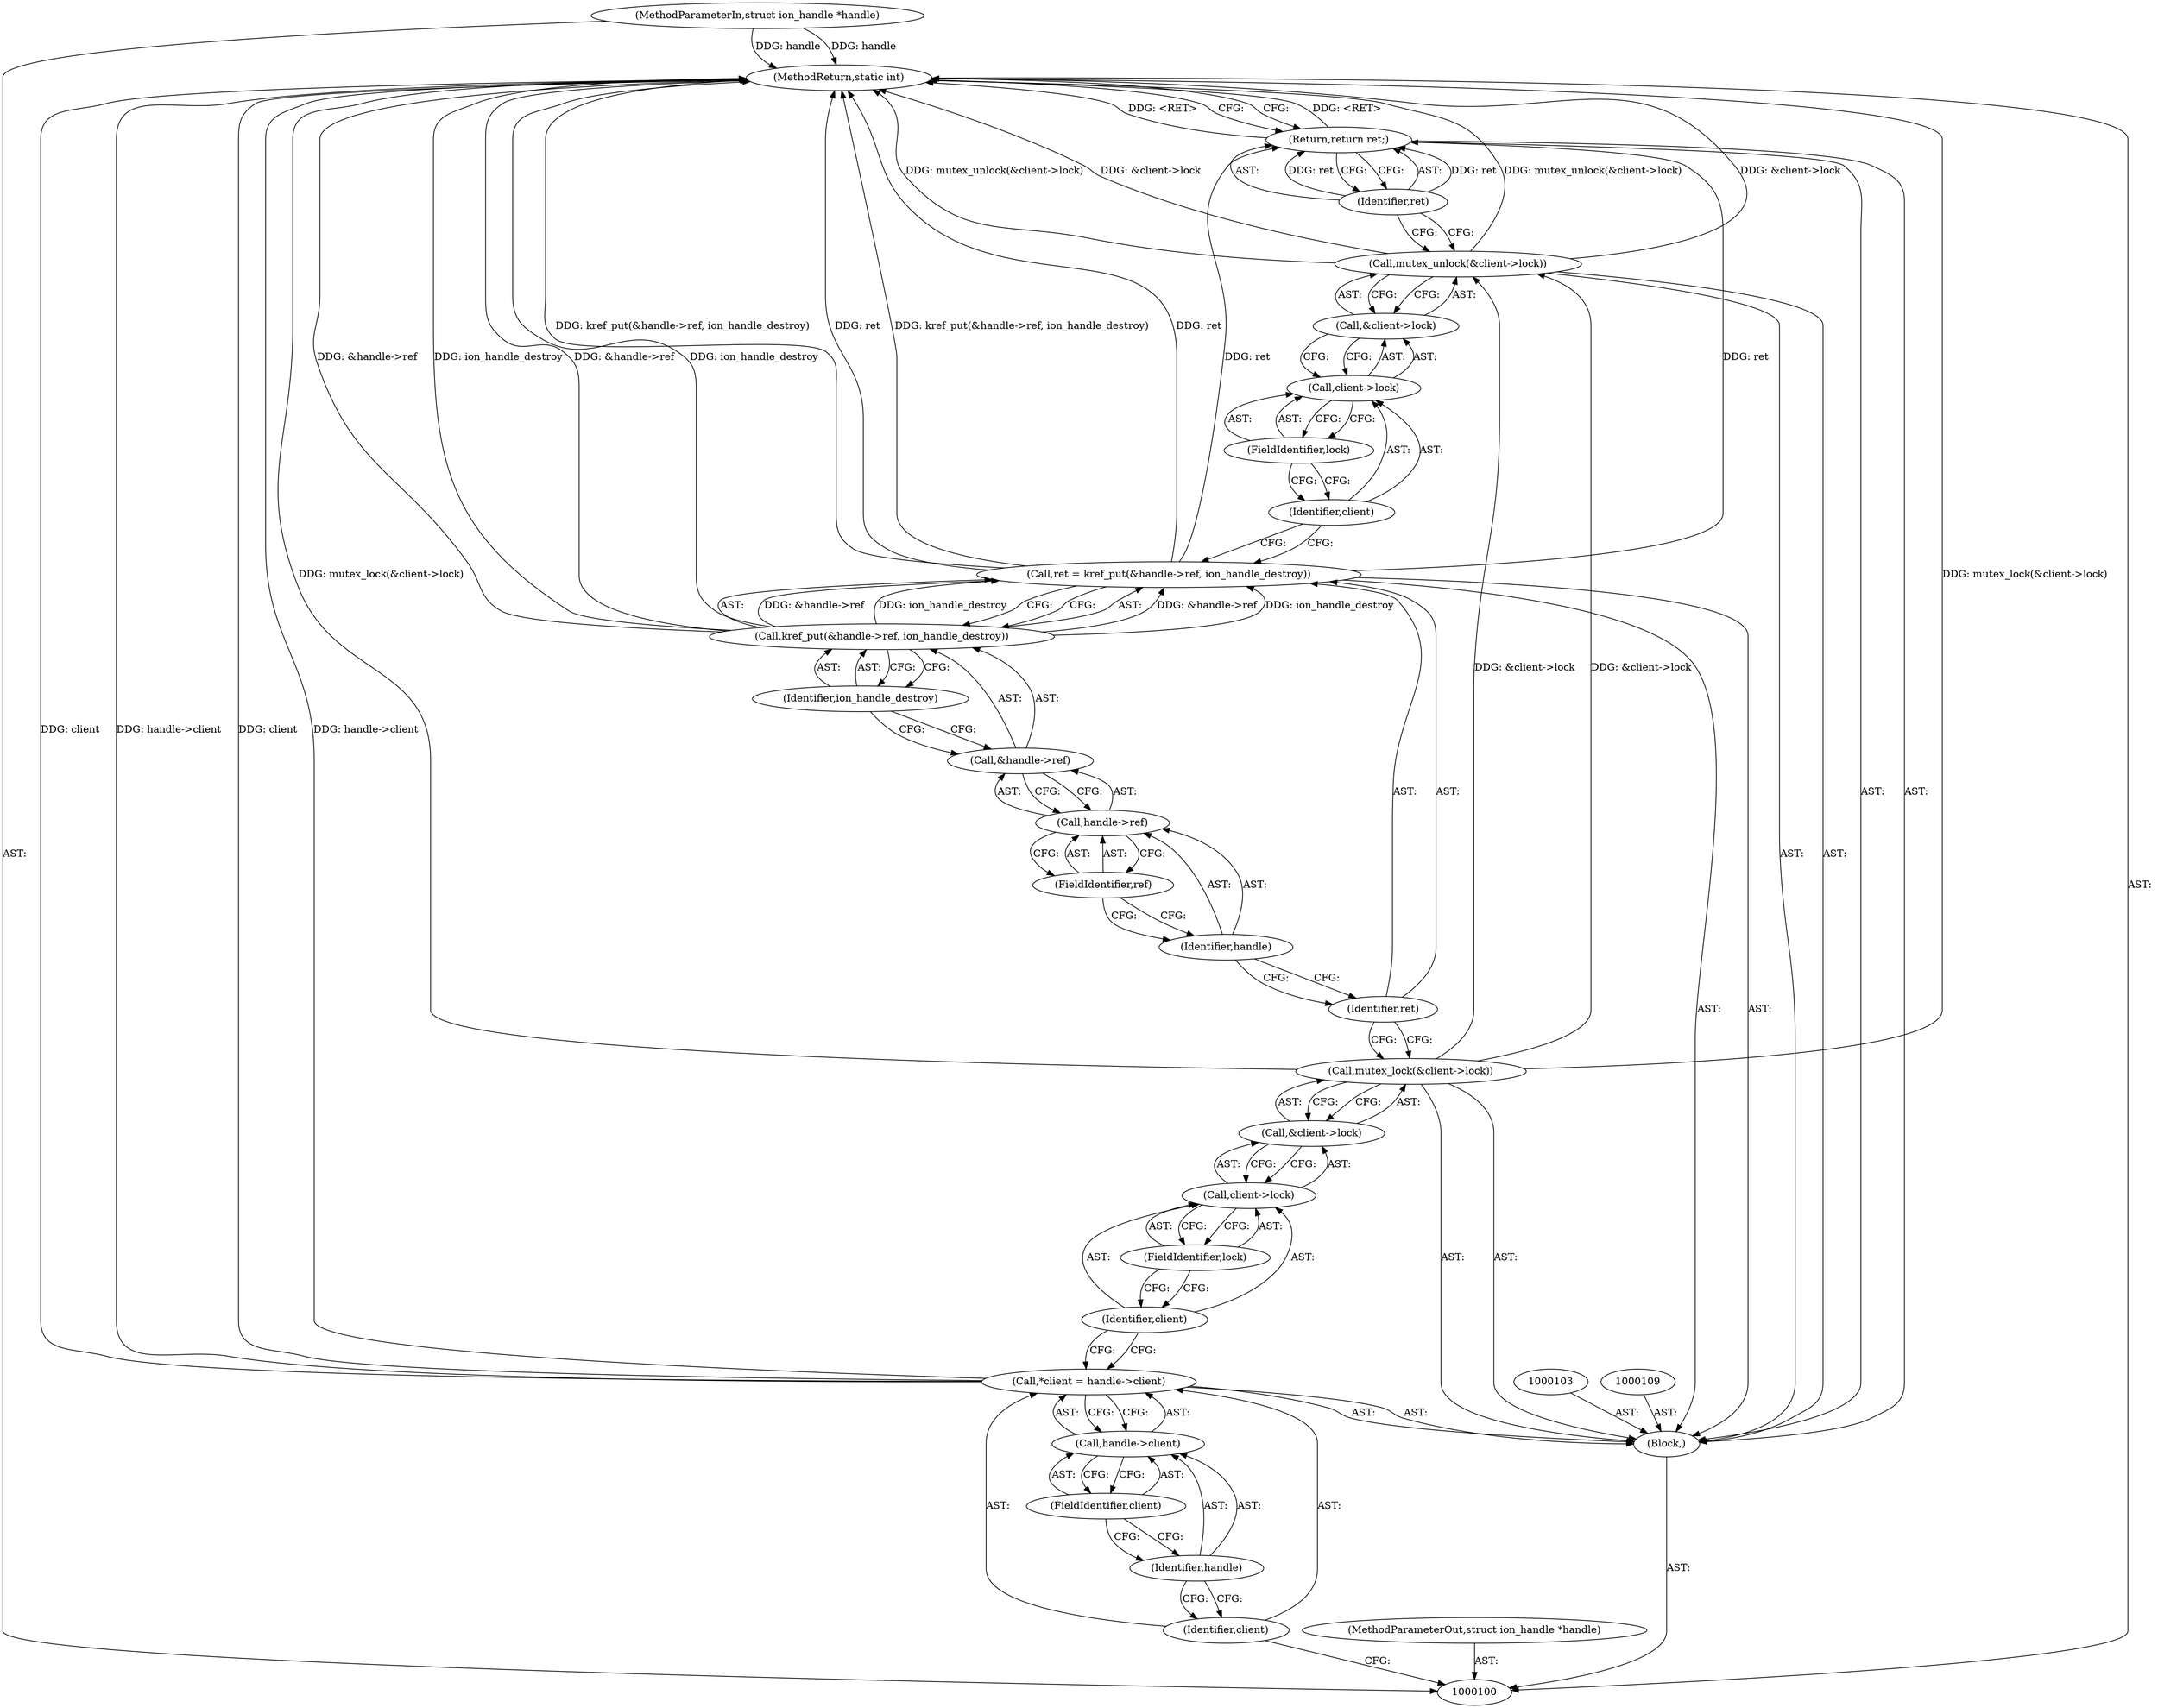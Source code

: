 digraph "1_linux_9590232bb4f4cc824f3425a6e1349afbe6d6d2b7_1" {
"1000130" [label="(MethodReturn,static int)"];
"1000101" [label="(MethodParameterIn,struct ion_handle *handle)"];
"1000165" [label="(MethodParameterOut,struct ion_handle *handle)"];
"1000128" [label="(Return,return ret;)"];
"1000129" [label="(Identifier,ret)"];
"1000102" [label="(Block,)"];
"1000104" [label="(Call,*client = handle->client)"];
"1000105" [label="(Identifier,client)"];
"1000106" [label="(Call,handle->client)"];
"1000107" [label="(Identifier,handle)"];
"1000108" [label="(FieldIdentifier,client)"];
"1000111" [label="(Call,&client->lock)"];
"1000112" [label="(Call,client->lock)"];
"1000113" [label="(Identifier,client)"];
"1000110" [label="(Call,mutex_lock(&client->lock))"];
"1000114" [label="(FieldIdentifier,lock)"];
"1000115" [label="(Call,ret = kref_put(&handle->ref, ion_handle_destroy))"];
"1000116" [label="(Identifier,ret)"];
"1000118" [label="(Call,&handle->ref)"];
"1000119" [label="(Call,handle->ref)"];
"1000120" [label="(Identifier,handle)"];
"1000121" [label="(FieldIdentifier,ref)"];
"1000122" [label="(Identifier,ion_handle_destroy)"];
"1000117" [label="(Call,kref_put(&handle->ref, ion_handle_destroy))"];
"1000124" [label="(Call,&client->lock)"];
"1000125" [label="(Call,client->lock)"];
"1000126" [label="(Identifier,client)"];
"1000123" [label="(Call,mutex_unlock(&client->lock))"];
"1000127" [label="(FieldIdentifier,lock)"];
"1000130" -> "1000100"  [label="AST: "];
"1000130" -> "1000128"  [label="CFG: "];
"1000115" -> "1000130"  [label="DDG: kref_put(&handle->ref, ion_handle_destroy)"];
"1000115" -> "1000130"  [label="DDG: ret"];
"1000104" -> "1000130"  [label="DDG: client"];
"1000104" -> "1000130"  [label="DDG: handle->client"];
"1000123" -> "1000130"  [label="DDG: mutex_unlock(&client->lock)"];
"1000123" -> "1000130"  [label="DDG: &client->lock"];
"1000117" -> "1000130"  [label="DDG: &handle->ref"];
"1000117" -> "1000130"  [label="DDG: ion_handle_destroy"];
"1000101" -> "1000130"  [label="DDG: handle"];
"1000110" -> "1000130"  [label="DDG: mutex_lock(&client->lock)"];
"1000128" -> "1000130"  [label="DDG: <RET>"];
"1000101" -> "1000100"  [label="AST: "];
"1000101" -> "1000130"  [label="DDG: handle"];
"1000165" -> "1000100"  [label="AST: "];
"1000128" -> "1000102"  [label="AST: "];
"1000128" -> "1000129"  [label="CFG: "];
"1000129" -> "1000128"  [label="AST: "];
"1000130" -> "1000128"  [label="CFG: "];
"1000128" -> "1000130"  [label="DDG: <RET>"];
"1000129" -> "1000128"  [label="DDG: ret"];
"1000115" -> "1000128"  [label="DDG: ret"];
"1000129" -> "1000128"  [label="AST: "];
"1000129" -> "1000123"  [label="CFG: "];
"1000128" -> "1000129"  [label="CFG: "];
"1000129" -> "1000128"  [label="DDG: ret"];
"1000102" -> "1000100"  [label="AST: "];
"1000103" -> "1000102"  [label="AST: "];
"1000104" -> "1000102"  [label="AST: "];
"1000109" -> "1000102"  [label="AST: "];
"1000110" -> "1000102"  [label="AST: "];
"1000115" -> "1000102"  [label="AST: "];
"1000123" -> "1000102"  [label="AST: "];
"1000128" -> "1000102"  [label="AST: "];
"1000104" -> "1000102"  [label="AST: "];
"1000104" -> "1000106"  [label="CFG: "];
"1000105" -> "1000104"  [label="AST: "];
"1000106" -> "1000104"  [label="AST: "];
"1000113" -> "1000104"  [label="CFG: "];
"1000104" -> "1000130"  [label="DDG: client"];
"1000104" -> "1000130"  [label="DDG: handle->client"];
"1000105" -> "1000104"  [label="AST: "];
"1000105" -> "1000100"  [label="CFG: "];
"1000107" -> "1000105"  [label="CFG: "];
"1000106" -> "1000104"  [label="AST: "];
"1000106" -> "1000108"  [label="CFG: "];
"1000107" -> "1000106"  [label="AST: "];
"1000108" -> "1000106"  [label="AST: "];
"1000104" -> "1000106"  [label="CFG: "];
"1000107" -> "1000106"  [label="AST: "];
"1000107" -> "1000105"  [label="CFG: "];
"1000108" -> "1000107"  [label="CFG: "];
"1000108" -> "1000106"  [label="AST: "];
"1000108" -> "1000107"  [label="CFG: "];
"1000106" -> "1000108"  [label="CFG: "];
"1000111" -> "1000110"  [label="AST: "];
"1000111" -> "1000112"  [label="CFG: "];
"1000112" -> "1000111"  [label="AST: "];
"1000110" -> "1000111"  [label="CFG: "];
"1000112" -> "1000111"  [label="AST: "];
"1000112" -> "1000114"  [label="CFG: "];
"1000113" -> "1000112"  [label="AST: "];
"1000114" -> "1000112"  [label="AST: "];
"1000111" -> "1000112"  [label="CFG: "];
"1000113" -> "1000112"  [label="AST: "];
"1000113" -> "1000104"  [label="CFG: "];
"1000114" -> "1000113"  [label="CFG: "];
"1000110" -> "1000102"  [label="AST: "];
"1000110" -> "1000111"  [label="CFG: "];
"1000111" -> "1000110"  [label="AST: "];
"1000116" -> "1000110"  [label="CFG: "];
"1000110" -> "1000130"  [label="DDG: mutex_lock(&client->lock)"];
"1000110" -> "1000123"  [label="DDG: &client->lock"];
"1000114" -> "1000112"  [label="AST: "];
"1000114" -> "1000113"  [label="CFG: "];
"1000112" -> "1000114"  [label="CFG: "];
"1000115" -> "1000102"  [label="AST: "];
"1000115" -> "1000117"  [label="CFG: "];
"1000116" -> "1000115"  [label="AST: "];
"1000117" -> "1000115"  [label="AST: "];
"1000126" -> "1000115"  [label="CFG: "];
"1000115" -> "1000130"  [label="DDG: kref_put(&handle->ref, ion_handle_destroy)"];
"1000115" -> "1000130"  [label="DDG: ret"];
"1000117" -> "1000115"  [label="DDG: &handle->ref"];
"1000117" -> "1000115"  [label="DDG: ion_handle_destroy"];
"1000115" -> "1000128"  [label="DDG: ret"];
"1000116" -> "1000115"  [label="AST: "];
"1000116" -> "1000110"  [label="CFG: "];
"1000120" -> "1000116"  [label="CFG: "];
"1000118" -> "1000117"  [label="AST: "];
"1000118" -> "1000119"  [label="CFG: "];
"1000119" -> "1000118"  [label="AST: "];
"1000122" -> "1000118"  [label="CFG: "];
"1000119" -> "1000118"  [label="AST: "];
"1000119" -> "1000121"  [label="CFG: "];
"1000120" -> "1000119"  [label="AST: "];
"1000121" -> "1000119"  [label="AST: "];
"1000118" -> "1000119"  [label="CFG: "];
"1000120" -> "1000119"  [label="AST: "];
"1000120" -> "1000116"  [label="CFG: "];
"1000121" -> "1000120"  [label="CFG: "];
"1000121" -> "1000119"  [label="AST: "];
"1000121" -> "1000120"  [label="CFG: "];
"1000119" -> "1000121"  [label="CFG: "];
"1000122" -> "1000117"  [label="AST: "];
"1000122" -> "1000118"  [label="CFG: "];
"1000117" -> "1000122"  [label="CFG: "];
"1000117" -> "1000115"  [label="AST: "];
"1000117" -> "1000122"  [label="CFG: "];
"1000118" -> "1000117"  [label="AST: "];
"1000122" -> "1000117"  [label="AST: "];
"1000115" -> "1000117"  [label="CFG: "];
"1000117" -> "1000130"  [label="DDG: &handle->ref"];
"1000117" -> "1000130"  [label="DDG: ion_handle_destroy"];
"1000117" -> "1000115"  [label="DDG: &handle->ref"];
"1000117" -> "1000115"  [label="DDG: ion_handle_destroy"];
"1000124" -> "1000123"  [label="AST: "];
"1000124" -> "1000125"  [label="CFG: "];
"1000125" -> "1000124"  [label="AST: "];
"1000123" -> "1000124"  [label="CFG: "];
"1000125" -> "1000124"  [label="AST: "];
"1000125" -> "1000127"  [label="CFG: "];
"1000126" -> "1000125"  [label="AST: "];
"1000127" -> "1000125"  [label="AST: "];
"1000124" -> "1000125"  [label="CFG: "];
"1000126" -> "1000125"  [label="AST: "];
"1000126" -> "1000115"  [label="CFG: "];
"1000127" -> "1000126"  [label="CFG: "];
"1000123" -> "1000102"  [label="AST: "];
"1000123" -> "1000124"  [label="CFG: "];
"1000124" -> "1000123"  [label="AST: "];
"1000129" -> "1000123"  [label="CFG: "];
"1000123" -> "1000130"  [label="DDG: mutex_unlock(&client->lock)"];
"1000123" -> "1000130"  [label="DDG: &client->lock"];
"1000110" -> "1000123"  [label="DDG: &client->lock"];
"1000127" -> "1000125"  [label="AST: "];
"1000127" -> "1000126"  [label="CFG: "];
"1000125" -> "1000127"  [label="CFG: "];
}
